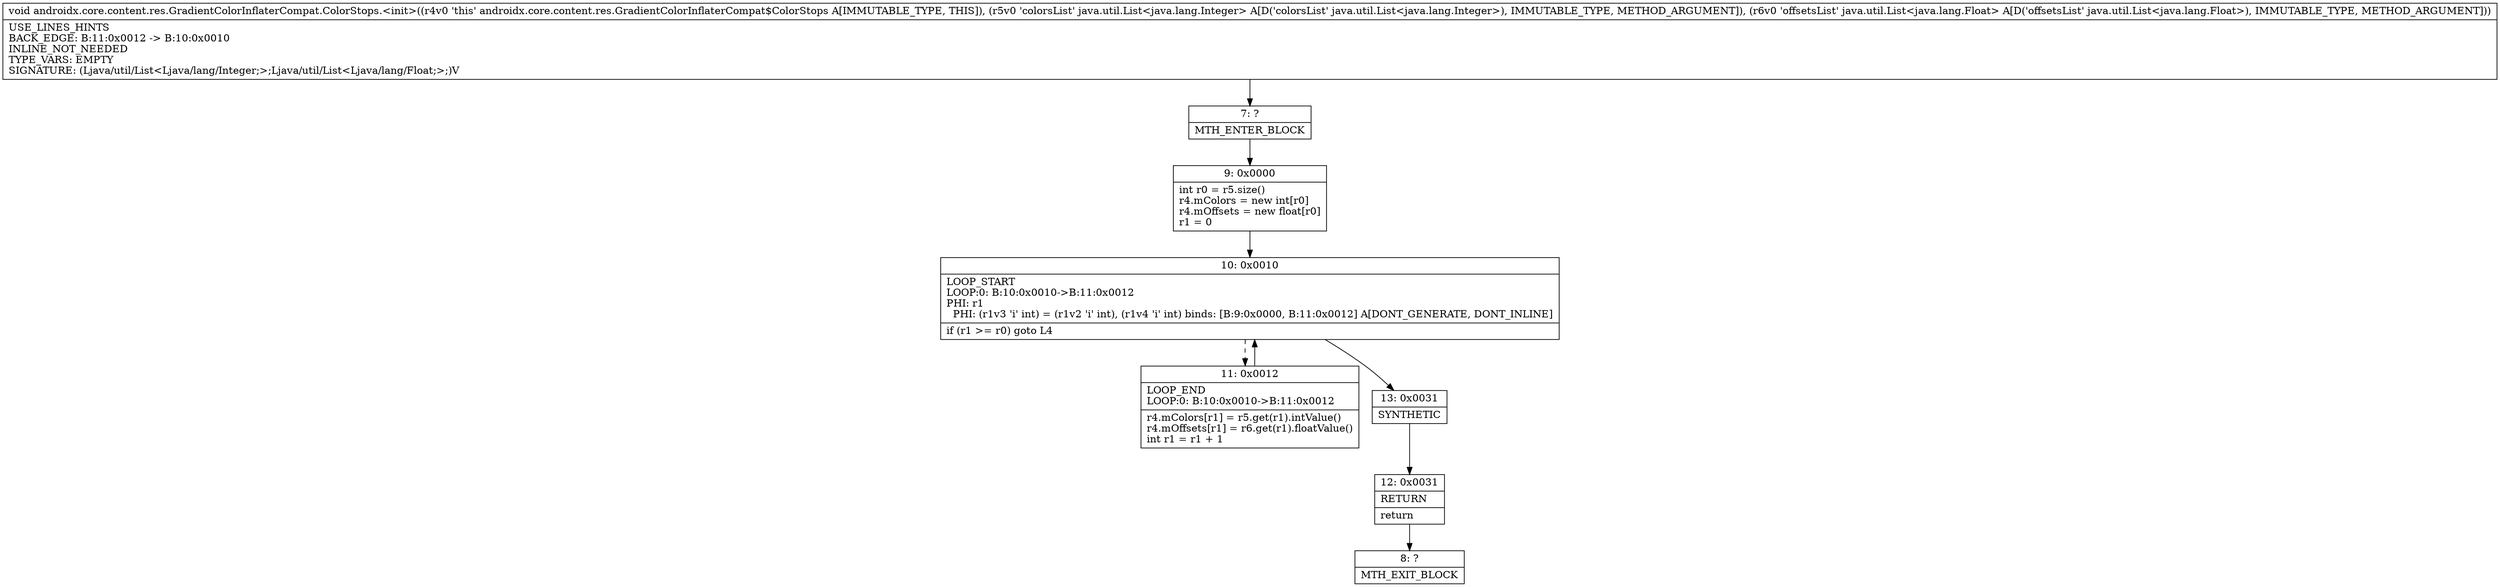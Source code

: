 digraph "CFG forandroidx.core.content.res.GradientColorInflaterCompat.ColorStops.\<init\>(Ljava\/util\/List;Ljava\/util\/List;)V" {
Node_7 [shape=record,label="{7\:\ ?|MTH_ENTER_BLOCK\l}"];
Node_9 [shape=record,label="{9\:\ 0x0000|int r0 = r5.size()\lr4.mColors = new int[r0]\lr4.mOffsets = new float[r0]\lr1 = 0\l}"];
Node_10 [shape=record,label="{10\:\ 0x0010|LOOP_START\lLOOP:0: B:10:0x0010\-\>B:11:0x0012\lPHI: r1 \l  PHI: (r1v3 'i' int) = (r1v2 'i' int), (r1v4 'i' int) binds: [B:9:0x0000, B:11:0x0012] A[DONT_GENERATE, DONT_INLINE]\l|if (r1 \>= r0) goto L4\l}"];
Node_11 [shape=record,label="{11\:\ 0x0012|LOOP_END\lLOOP:0: B:10:0x0010\-\>B:11:0x0012\l|r4.mColors[r1] = r5.get(r1).intValue()\lr4.mOffsets[r1] = r6.get(r1).floatValue()\lint r1 = r1 + 1\l}"];
Node_13 [shape=record,label="{13\:\ 0x0031|SYNTHETIC\l}"];
Node_12 [shape=record,label="{12\:\ 0x0031|RETURN\l|return\l}"];
Node_8 [shape=record,label="{8\:\ ?|MTH_EXIT_BLOCK\l}"];
MethodNode[shape=record,label="{void androidx.core.content.res.GradientColorInflaterCompat.ColorStops.\<init\>((r4v0 'this' androidx.core.content.res.GradientColorInflaterCompat$ColorStops A[IMMUTABLE_TYPE, THIS]), (r5v0 'colorsList' java.util.List\<java.lang.Integer\> A[D('colorsList' java.util.List\<java.lang.Integer\>), IMMUTABLE_TYPE, METHOD_ARGUMENT]), (r6v0 'offsetsList' java.util.List\<java.lang.Float\> A[D('offsetsList' java.util.List\<java.lang.Float\>), IMMUTABLE_TYPE, METHOD_ARGUMENT]))  | USE_LINES_HINTS\lBACK_EDGE: B:11:0x0012 \-\> B:10:0x0010\lINLINE_NOT_NEEDED\lTYPE_VARS: EMPTY\lSIGNATURE: (Ljava\/util\/List\<Ljava\/lang\/Integer;\>;Ljava\/util\/List\<Ljava\/lang\/Float;\>;)V\l}"];
MethodNode -> Node_7;Node_7 -> Node_9;
Node_9 -> Node_10;
Node_10 -> Node_11[style=dashed];
Node_10 -> Node_13;
Node_11 -> Node_10;
Node_13 -> Node_12;
Node_12 -> Node_8;
}

